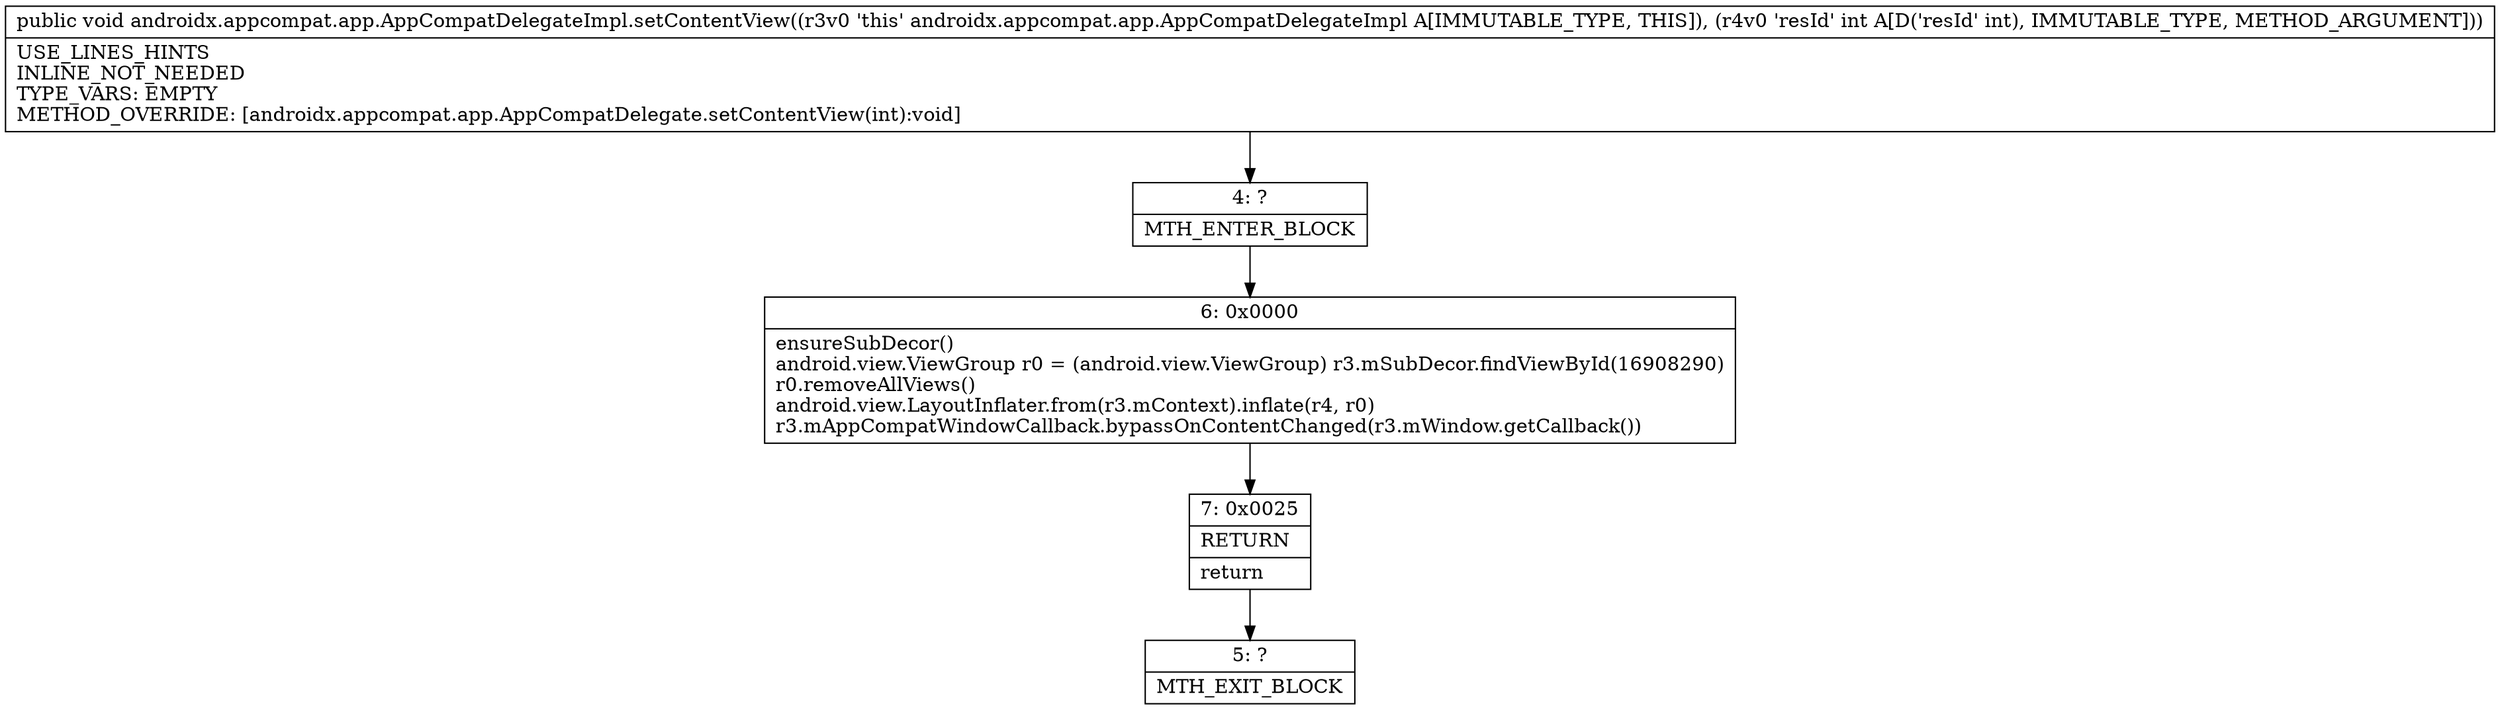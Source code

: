 digraph "CFG forandroidx.appcompat.app.AppCompatDelegateImpl.setContentView(I)V" {
Node_4 [shape=record,label="{4\:\ ?|MTH_ENTER_BLOCK\l}"];
Node_6 [shape=record,label="{6\:\ 0x0000|ensureSubDecor()\landroid.view.ViewGroup r0 = (android.view.ViewGroup) r3.mSubDecor.findViewById(16908290)\lr0.removeAllViews()\landroid.view.LayoutInflater.from(r3.mContext).inflate(r4, r0)\lr3.mAppCompatWindowCallback.bypassOnContentChanged(r3.mWindow.getCallback())\l}"];
Node_7 [shape=record,label="{7\:\ 0x0025|RETURN\l|return\l}"];
Node_5 [shape=record,label="{5\:\ ?|MTH_EXIT_BLOCK\l}"];
MethodNode[shape=record,label="{public void androidx.appcompat.app.AppCompatDelegateImpl.setContentView((r3v0 'this' androidx.appcompat.app.AppCompatDelegateImpl A[IMMUTABLE_TYPE, THIS]), (r4v0 'resId' int A[D('resId' int), IMMUTABLE_TYPE, METHOD_ARGUMENT]))  | USE_LINES_HINTS\lINLINE_NOT_NEEDED\lTYPE_VARS: EMPTY\lMETHOD_OVERRIDE: [androidx.appcompat.app.AppCompatDelegate.setContentView(int):void]\l}"];
MethodNode -> Node_4;Node_4 -> Node_6;
Node_6 -> Node_7;
Node_7 -> Node_5;
}

